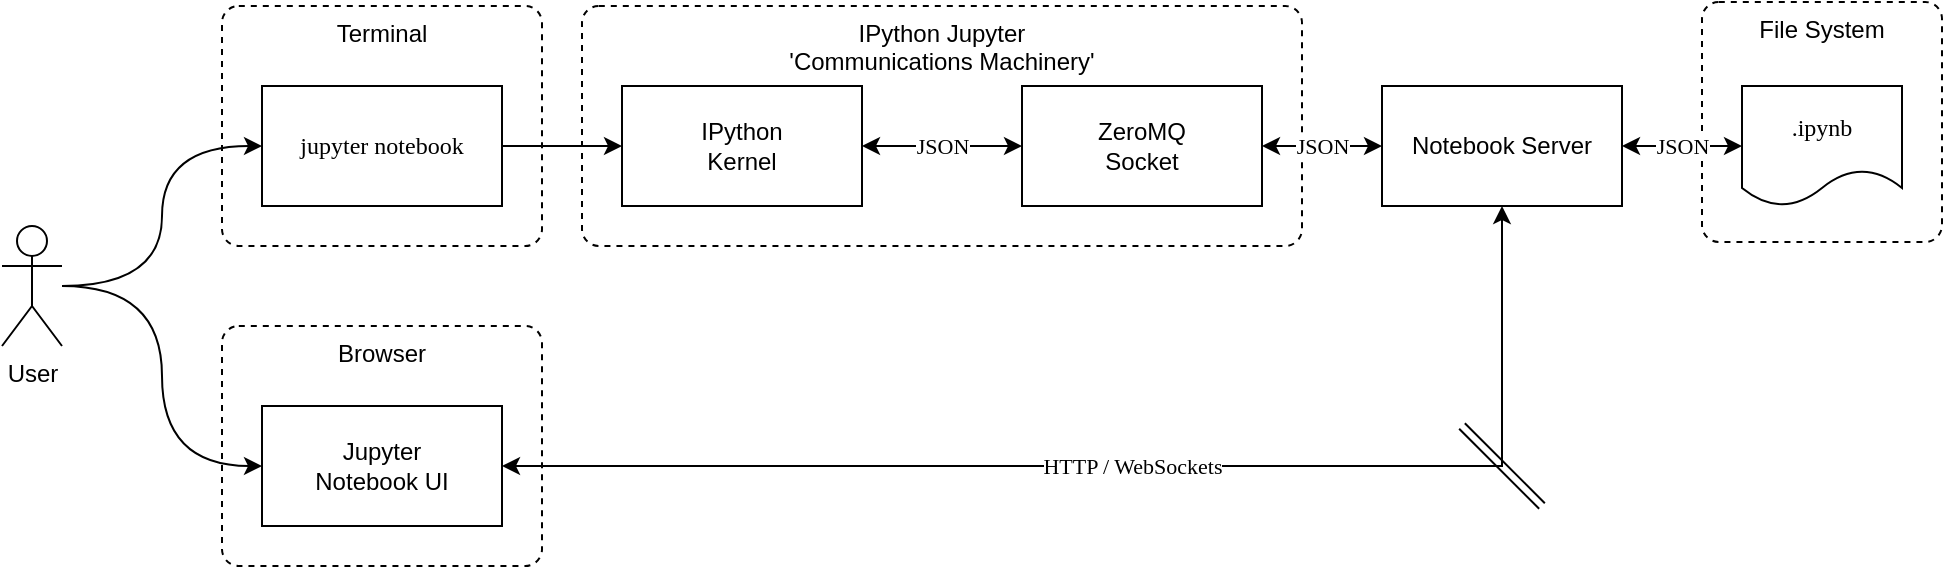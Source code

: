 <mxfile version="12.1.3" type="github" pages="1">
  <diagram id="wsJFYgzvDe4PEAToPgbp" name="Page-1">
    <mxGraphModel dx="868" dy="482" grid="1" gridSize="10" guides="1" tooltips="1" connect="1" arrows="1" fold="1" page="0" pageScale="1" pageWidth="850" pageHeight="1100" math="0" shadow="0">
      <root>
        <mxCell id="0"/>
        <mxCell id="1" parent="0"/>
        <mxCell id="t_71At6rJspRJRcUBdHi-22" value="IPython Jupyter&lt;br&gt;&#39;Communications Machinery&#39;" style="rounded=1;whiteSpace=wrap;html=1;verticalAlign=top;dashed=1;arcSize=7;" parent="1" vertex="1">
          <mxGeometry x="300" y="40" width="360" height="120" as="geometry"/>
        </mxCell>
        <mxCell id="t_71At6rJspRJRcUBdHi-4" value="Terminal" style="rounded=1;whiteSpace=wrap;html=1;verticalAlign=top;dashed=1;arcSize=7;" parent="1" vertex="1">
          <mxGeometry x="120" y="40" width="160" height="120" as="geometry"/>
        </mxCell>
        <mxCell id="t_71At6rJspRJRcUBdHi-1" value="User" style="shape=umlActor;verticalLabelPosition=bottom;labelBackgroundColor=#ffffff;verticalAlign=top;html=1;outlineConnect=0;" parent="1" vertex="1">
          <mxGeometry x="10" y="150" width="30" height="60" as="geometry"/>
        </mxCell>
        <mxCell id="t_71At6rJspRJRcUBdHi-14" value="" style="edgeStyle=orthogonalEdgeStyle;rounded=0;orthogonalLoop=1;jettySize=auto;html=1;fontFamily=Lucida Console;" parent="1" source="t_71At6rJspRJRcUBdHi-3" target="t_71At6rJspRJRcUBdHi-6" edge="1">
          <mxGeometry relative="1" as="geometry">
            <mxPoint x="60" y="110" as="targetPoint"/>
          </mxGeometry>
        </mxCell>
        <mxCell id="t_71At6rJspRJRcUBdHi-3" value="jupyter notebook" style="rounded=0;whiteSpace=wrap;html=1;fontFamily=Lucida Console;" parent="1" vertex="1">
          <mxGeometry x="140" y="80" width="120" height="60" as="geometry"/>
        </mxCell>
        <mxCell id="t_71At6rJspRJRcUBdHi-6" value="IPython&lt;br&gt;Kernel" style="rounded=0;whiteSpace=wrap;html=1;" parent="1" vertex="1">
          <mxGeometry x="320" y="80" width="120" height="60" as="geometry"/>
        </mxCell>
        <mxCell id="t_71At6rJspRJRcUBdHi-15" value="JSON" style="edgeStyle=orthogonalEdgeStyle;rounded=0;orthogonalLoop=1;jettySize=auto;html=1;fontFamily=Lucida Console;exitX=1;exitY=0.5;exitDx=0;exitDy=0;startArrow=classic;startFill=1;endArrow=classic;endFill=1;" parent="1" source="t_71At6rJspRJRcUBdHi-6" target="t_71At6rJspRJRcUBdHi-9" edge="1">
          <mxGeometry relative="1" as="geometry">
            <mxPoint x="469.2" y="110" as="targetPoint"/>
          </mxGeometry>
        </mxCell>
        <mxCell id="t_71At6rJspRJRcUBdHi-19" value="JSON" style="edgeStyle=orthogonalEdgeStyle;rounded=0;orthogonalLoop=1;jettySize=auto;html=1;fontFamily=Lucida Console;startArrow=classic;startFill=1;endArrow=classic;endFill=1;" parent="1" source="t_71At6rJspRJRcUBdHi-9" target="t_71At6rJspRJRcUBdHi-27" edge="1">
          <mxGeometry relative="1" as="geometry">
            <mxPoint x="689.2" y="110" as="targetPoint"/>
          </mxGeometry>
        </mxCell>
        <mxCell id="t_71At6rJspRJRcUBdHi-9" value="ZeroMQ&lt;br&gt;Socket" style="rounded=0;whiteSpace=wrap;html=1;" parent="1" vertex="1">
          <mxGeometry x="520" y="80" width="120" height="60" as="geometry"/>
        </mxCell>
        <mxCell id="t_71At6rJspRJRcUBdHi-25" value="Browser" style="rounded=1;whiteSpace=wrap;html=1;verticalAlign=top;dashed=1;arcSize=7;" parent="1" vertex="1">
          <mxGeometry x="120" y="200" width="160" height="120" as="geometry"/>
        </mxCell>
        <mxCell id="t_71At6rJspRJRcUBdHi-26" value="Jupyter&lt;br&gt;Notebook UI" style="rounded=0;whiteSpace=wrap;html=1;" parent="1" vertex="1">
          <mxGeometry x="140" y="240" width="120" height="60" as="geometry"/>
        </mxCell>
        <mxCell id="t_71At6rJspRJRcUBdHi-35" value="HTTP / WebSockets" style="edgeStyle=orthogonalEdgeStyle;rounded=0;orthogonalLoop=1;jettySize=auto;html=1;fontFamily=Lucida Console;entryX=1;entryY=0.5;entryDx=0;entryDy=0;exitX=0.5;exitY=1;exitDx=0;exitDy=0;startArrow=classic;startFill=1;endArrow=classic;endFill=1;" parent="1" source="t_71At6rJspRJRcUBdHi-27" target="t_71At6rJspRJRcUBdHi-26" edge="1">
          <mxGeometry relative="1" as="geometry">
            <mxPoint x="780" as="targetPoint"/>
          </mxGeometry>
        </mxCell>
        <mxCell id="t_71At6rJspRJRcUBdHi-27" value="Notebook Server" style="rounded=0;whiteSpace=wrap;html=1;" parent="1" vertex="1">
          <mxGeometry x="700" y="80" width="120" height="60" as="geometry"/>
        </mxCell>
        <mxCell id="t_71At6rJspRJRcUBdHi-30" value="File System" style="rounded=1;whiteSpace=wrap;html=1;verticalAlign=top;dashed=1;arcSize=7;" parent="1" vertex="1">
          <mxGeometry x="860" y="38" width="120" height="120" as="geometry"/>
        </mxCell>
        <mxCell id="t_71At6rJspRJRcUBdHi-31" value=".ipynb" style="shape=document;whiteSpace=wrap;html=1;boundedLbl=1;rounded=1;strokeWidth=1;fontFamily=Lucida Console;" parent="1" vertex="1">
          <mxGeometry x="880" y="80" width="80" height="60" as="geometry"/>
        </mxCell>
        <mxCell id="t_71At6rJspRJRcUBdHi-33" value="JSON" style="edgeStyle=orthogonalEdgeStyle;rounded=0;orthogonalLoop=1;jettySize=auto;html=1;fontFamily=Lucida Console;startArrow=classic;startFill=1;endArrow=classic;endFill=1;" parent="1" source="t_71At6rJspRJRcUBdHi-27" target="t_71At6rJspRJRcUBdHi-31" edge="1">
          <mxGeometry relative="1" as="geometry">
            <mxPoint x="470" y="260" as="targetPoint"/>
          </mxGeometry>
        </mxCell>
        <mxCell id="t_71At6rJspRJRcUBdHi-37" value="" style="shape=link;html=1;startArrow=classic;startFill=1;endArrow=classic;endFill=1;fontFamily=Lucida Console;" parent="1" edge="1">
          <mxGeometry width="50" height="50" relative="1" as="geometry">
            <mxPoint x="780" y="290" as="sourcePoint"/>
            <mxPoint x="740" y="250" as="targetPoint"/>
          </mxGeometry>
        </mxCell>
        <mxCell id="t_71At6rJspRJRcUBdHi-41" value="" style="edgeStyle=orthogonalEdgeStyle;rounded=0;orthogonalLoop=1;jettySize=auto;html=1;fontFamily=Lucida Console;startArrow=none;startFill=0;endArrow=classic;endFill=1;entryX=0;entryY=0.5;entryDx=0;entryDy=0;curved=1;" parent="1" source="t_71At6rJspRJRcUBdHi-1" target="t_71At6rJspRJRcUBdHi-3" edge="1">
          <mxGeometry relative="1" as="geometry">
            <mxPoint x="50" y="80" as="sourcePoint"/>
            <mxPoint x="60" y="150" as="targetPoint"/>
          </mxGeometry>
        </mxCell>
        <mxCell id="t_71At6rJspRJRcUBdHi-42" value="" style="edgeStyle=orthogonalEdgeStyle;rounded=0;orthogonalLoop=1;jettySize=auto;html=1;fontFamily=Lucida Console;startArrow=none;startFill=0;endArrow=classic;endFill=1;entryX=0;entryY=0.5;entryDx=0;entryDy=0;curved=1;" parent="1" source="t_71At6rJspRJRcUBdHi-1" target="t_71At6rJspRJRcUBdHi-26" edge="1">
          <mxGeometry relative="1" as="geometry">
            <mxPoint x="90" y="170" as="sourcePoint"/>
            <mxPoint x="60" y="210" as="targetPoint"/>
          </mxGeometry>
        </mxCell>
      </root>
    </mxGraphModel>
  </diagram>
</mxfile>
